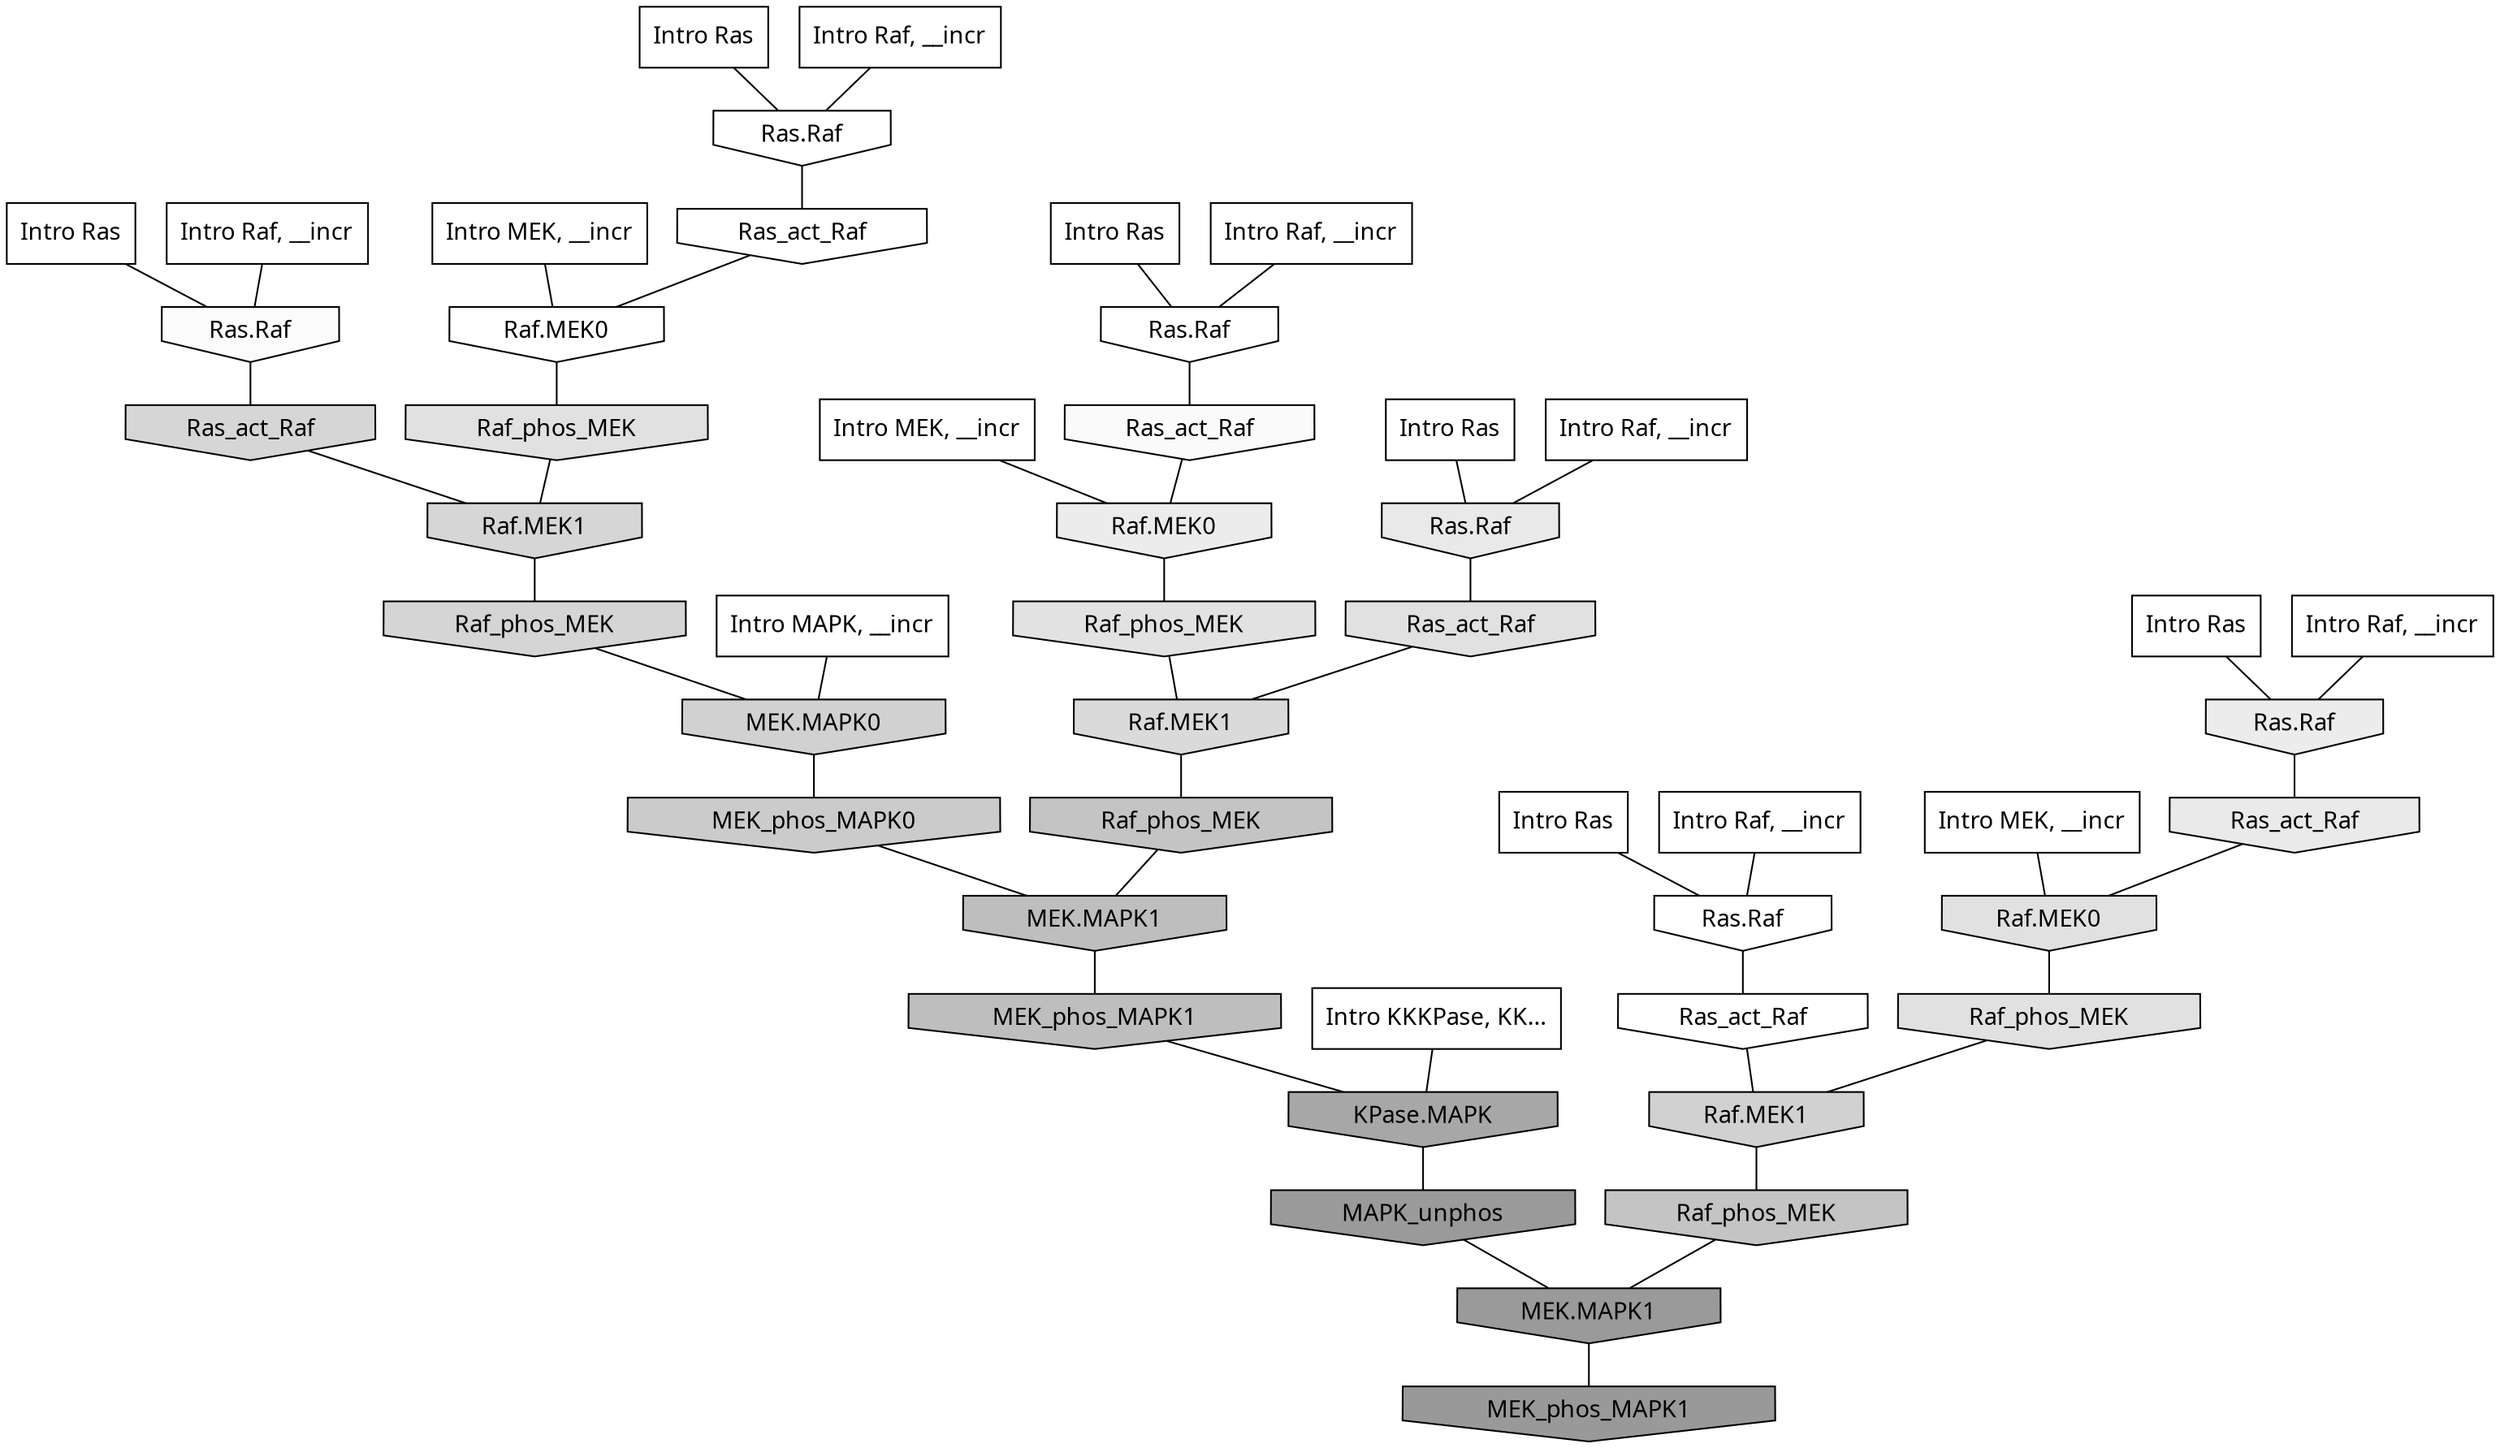 digraph G{
  rankdir="TB";
  ranksep=0.30;
  node [fontname="CMU Serif"];
  edge [fontname="CMU Serif"];
  
  5 [label="Intro Ras", shape=rectangle, style=filled, fillcolor="0.000 0.000 1.000"]
  
  7 [label="Intro Ras", shape=rectangle, style=filled, fillcolor="0.000 0.000 1.000"]
  
  13 [label="Intro Ras", shape=rectangle, style=filled, fillcolor="0.000 0.000 1.000"]
  
  41 [label="Intro Ras", shape=rectangle, style=filled, fillcolor="0.000 0.000 1.000"]
  
  64 [label="Intro Ras", shape=rectangle, style=filled, fillcolor="0.000 0.000 1.000"]
  
  92 [label="Intro Ras", shape=rectangle, style=filled, fillcolor="0.000 0.000 1.000"]
  
  534 [label="Intro Raf, __incr", shape=rectangle, style=filled, fillcolor="0.000 0.000 1.000"]
  
  587 [label="Intro Raf, __incr", shape=rectangle, style=filled, fillcolor="0.000 0.000 1.000"]
  
  761 [label="Intro Raf, __incr", shape=rectangle, style=filled, fillcolor="0.000 0.000 1.000"]
  
  824 [label="Intro Raf, __incr", shape=rectangle, style=filled, fillcolor="0.000 0.000 1.000"]
  
  923 [label="Intro Raf, __incr", shape=rectangle, style=filled, fillcolor="0.000 0.000 1.000"]
  
  1088 [label="Intro Raf, __incr", shape=rectangle, style=filled, fillcolor="0.000 0.000 1.000"]
  
  1120 [label="Intro MEK, __incr", shape=rectangle, style=filled, fillcolor="0.000 0.000 1.000"]
  
  1384 [label="Intro MEK, __incr", shape=rectangle, style=filled, fillcolor="0.000 0.000 1.000"]
  
  1479 [label="Intro MEK, __incr", shape=rectangle, style=filled, fillcolor="0.000 0.000 1.000"]
  
  2620 [label="Intro MAPK, __incr", shape=rectangle, style=filled, fillcolor="0.000 0.000 1.000"]
  
  3121 [label="Intro KKKPase, KK...", shape=rectangle, style=filled, fillcolor="0.000 0.000 1.000"]
  
  3225 [label="Ras.Raf", shape=invhouse, style=filled, fillcolor="0.000 0.000 1.000"]
  
  3260 [label="Ras.Raf", shape=invhouse, style=filled, fillcolor="0.000 0.000 1.000"]
  
  3301 [label="Ras.Raf", shape=invhouse, style=filled, fillcolor="0.000 0.000 1.000"]
  
  3332 [label="Ras_act_Raf", shape=invhouse, style=filled, fillcolor="0.000 0.000 0.997"]
  
  3336 [label="Ras_act_Raf", shape=invhouse, style=filled, fillcolor="0.000 0.000 0.997"]
  
  3342 [label="Raf.MEK0", shape=invhouse, style=filled, fillcolor="0.000 0.000 0.997"]
  
  3453 [label="Ras.Raf", shape=invhouse, style=filled, fillcolor="0.000 0.000 0.982"]
  
  3500 [label="Ras_act_Raf", shape=invhouse, style=filled, fillcolor="0.000 0.000 0.978"]
  
  4384 [label="Ras.Raf", shape=invhouse, style=filled, fillcolor="0.000 0.000 0.924"]
  
  4402 [label="Raf.MEK0", shape=invhouse, style=filled, fillcolor="0.000 0.000 0.924"]
  
  4532 [label="Ras_act_Raf", shape=invhouse, style=filled, fillcolor="0.000 0.000 0.916"]
  
  4567 [label="Ras.Raf", shape=invhouse, style=filled, fillcolor="0.000 0.000 0.914"]
  
  5214 [label="Raf_phos_MEK", shape=invhouse, style=filled, fillcolor="0.000 0.000 0.885"]
  
  5323 [label="Raf.MEK0", shape=invhouse, style=filled, fillcolor="0.000 0.000 0.881"]
  
  5324 [label="Raf_phos_MEK", shape=invhouse, style=filled, fillcolor="0.000 0.000 0.881"]
  
  5373 [label="Ras_act_Raf", shape=invhouse, style=filled, fillcolor="0.000 0.000 0.880"]
  
  5388 [label="Raf_phos_MEK", shape=invhouse, style=filled, fillcolor="0.000 0.000 0.879"]
  
  5998 [label="Raf.MEK1", shape=invhouse, style=filled, fillcolor="0.000 0.000 0.853"]
  
  6419 [label="Ras_act_Raf", shape=invhouse, style=filled, fillcolor="0.000 0.000 0.839"]
  
  6423 [label="Raf.MEK1", shape=invhouse, style=filled, fillcolor="0.000 0.000 0.839"]
  
  6560 [label="Raf_phos_MEK", shape=invhouse, style=filled, fillcolor="0.000 0.000 0.834"]
  
  7089 [label="MEK.MAPK0", shape=invhouse, style=filled, fillcolor="0.000 0.000 0.820"]
  
  7213 [label="Raf.MEK1", shape=invhouse, style=filled, fillcolor="0.000 0.000 0.817"]
  
  8279 [label="MEK_phos_MAPK0", shape=invhouse, style=filled, fillcolor="0.000 0.000 0.793"]
  
  9457 [label="Raf_phos_MEK", shape=invhouse, style=filled, fillcolor="0.000 0.000 0.767"]
  
  9575 [label="Raf_phos_MEK", shape=invhouse, style=filled, fillcolor="0.000 0.000 0.766"]
  
  10963 [label="MEK.MAPK1", shape=invhouse, style=filled, fillcolor="0.000 0.000 0.744"]
  
  10971 [label="MEK_phos_MAPK1", shape=invhouse, style=filled, fillcolor="0.000 0.000 0.744"]
  
  17407 [label="KPase.MAPK", shape=invhouse, style=filled, fillcolor="0.000 0.000 0.654"]
  
  19091 [label="MAPK_unphos", shape=invhouse, style=filled, fillcolor="0.000 0.000 0.602"]
  
  19092 [label="MEK.MAPK1", shape=invhouse, style=filled, fillcolor="0.000 0.000 0.602"]
  
  19176 [label="MEK_phos_MAPK1", shape=invhouse, style=filled, fillcolor="0.000 0.000 0.600"]
  
  
  19092 -> 19176 [dir=none, color="0.000 0.000 0.000"] 
  19091 -> 19092 [dir=none, color="0.000 0.000 0.000"] 
  17407 -> 19091 [dir=none, color="0.000 0.000 0.000"] 
  10971 -> 17407 [dir=none, color="0.000 0.000 0.000"] 
  10963 -> 10971 [dir=none, color="0.000 0.000 0.000"] 
  9575 -> 10963 [dir=none, color="0.000 0.000 0.000"] 
  9457 -> 19092 [dir=none, color="0.000 0.000 0.000"] 
  8279 -> 10963 [dir=none, color="0.000 0.000 0.000"] 
  7213 -> 9457 [dir=none, color="0.000 0.000 0.000"] 
  7089 -> 8279 [dir=none, color="0.000 0.000 0.000"] 
  6560 -> 7089 [dir=none, color="0.000 0.000 0.000"] 
  6423 -> 6560 [dir=none, color="0.000 0.000 0.000"] 
  6419 -> 6423 [dir=none, color="0.000 0.000 0.000"] 
  5998 -> 9575 [dir=none, color="0.000 0.000 0.000"] 
  5388 -> 6423 [dir=none, color="0.000 0.000 0.000"] 
  5373 -> 5998 [dir=none, color="0.000 0.000 0.000"] 
  5324 -> 7213 [dir=none, color="0.000 0.000 0.000"] 
  5323 -> 5324 [dir=none, color="0.000 0.000 0.000"] 
  5214 -> 5998 [dir=none, color="0.000 0.000 0.000"] 
  4567 -> 5373 [dir=none, color="0.000 0.000 0.000"] 
  4532 -> 5323 [dir=none, color="0.000 0.000 0.000"] 
  4402 -> 5214 [dir=none, color="0.000 0.000 0.000"] 
  4384 -> 4532 [dir=none, color="0.000 0.000 0.000"] 
  3500 -> 4402 [dir=none, color="0.000 0.000 0.000"] 
  3453 -> 6419 [dir=none, color="0.000 0.000 0.000"] 
  3342 -> 5388 [dir=none, color="0.000 0.000 0.000"] 
  3336 -> 3342 [dir=none, color="0.000 0.000 0.000"] 
  3332 -> 7213 [dir=none, color="0.000 0.000 0.000"] 
  3301 -> 3336 [dir=none, color="0.000 0.000 0.000"] 
  3260 -> 3500 [dir=none, color="0.000 0.000 0.000"] 
  3225 -> 3332 [dir=none, color="0.000 0.000 0.000"] 
  3121 -> 17407 [dir=none, color="0.000 0.000 0.000"] 
  2620 -> 7089 [dir=none, color="0.000 0.000 0.000"] 
  1479 -> 5323 [dir=none, color="0.000 0.000 0.000"] 
  1384 -> 4402 [dir=none, color="0.000 0.000 0.000"] 
  1120 -> 3342 [dir=none, color="0.000 0.000 0.000"] 
  1088 -> 4567 [dir=none, color="0.000 0.000 0.000"] 
  923 -> 4384 [dir=none, color="0.000 0.000 0.000"] 
  824 -> 3301 [dir=none, color="0.000 0.000 0.000"] 
  761 -> 3260 [dir=none, color="0.000 0.000 0.000"] 
  587 -> 3225 [dir=none, color="0.000 0.000 0.000"] 
  534 -> 3453 [dir=none, color="0.000 0.000 0.000"] 
  92 -> 3260 [dir=none, color="0.000 0.000 0.000"] 
  64 -> 4384 [dir=none, color="0.000 0.000 0.000"] 
  41 -> 3301 [dir=none, color="0.000 0.000 0.000"] 
  13 -> 3225 [dir=none, color="0.000 0.000 0.000"] 
  7 -> 4567 [dir=none, color="0.000 0.000 0.000"] 
  5 -> 3453 [dir=none, color="0.000 0.000 0.000"] 
  
  }
